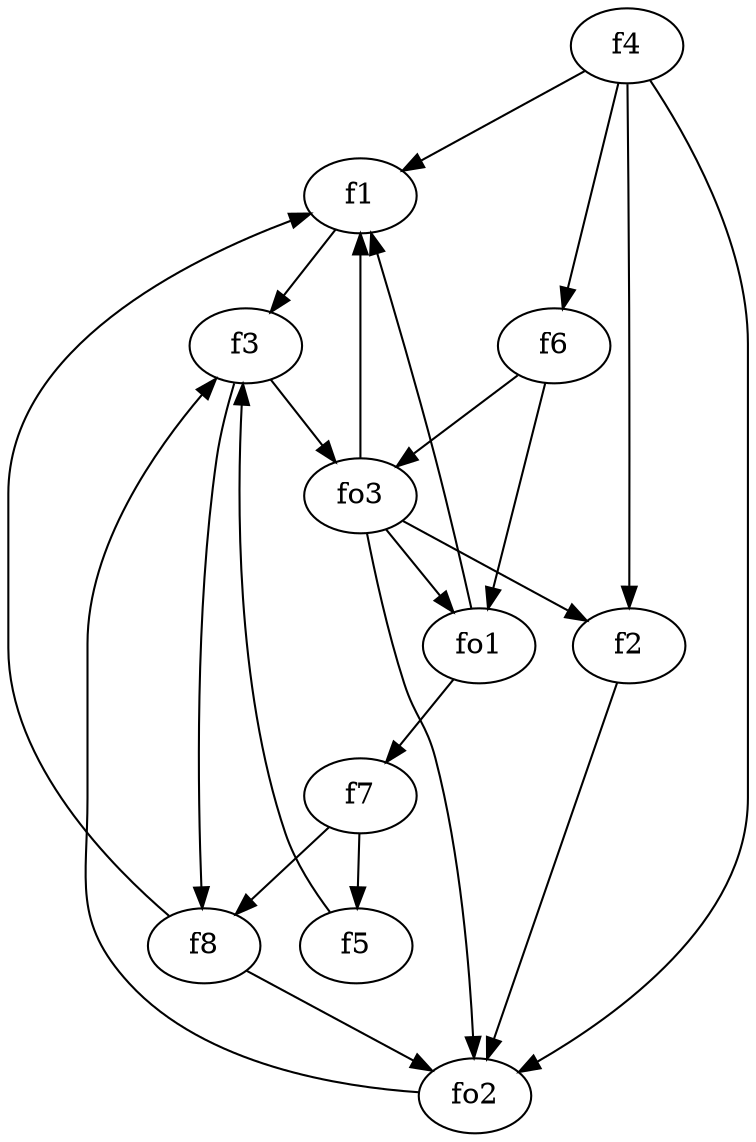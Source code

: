 strict digraph  {
f1;
f2;
f3;
f4;
f5;
f6;
f7;
f8;
fo1;
fo2;
fo3;
f1 -> f3  [weight=2];
f2 -> fo2  [weight=2];
f3 -> fo3  [weight=2];
f3 -> f8  [weight=2];
f4 -> f2  [weight=2];
f4 -> f6  [weight=2];
f4 -> f1  [weight=2];
f4 -> fo2  [weight=2];
f5 -> f3  [weight=2];
f6 -> fo3  [weight=2];
f6 -> fo1  [weight=2];
f7 -> f5  [weight=2];
f7 -> f8  [weight=2];
f8 -> f1  [weight=2];
f8 -> fo2  [weight=2];
fo1 -> f1  [weight=2];
fo1 -> f7  [weight=2];
fo2 -> f3  [weight=2];
fo3 -> fo1  [weight=2];
fo3 -> f1  [weight=2];
fo3 -> f2  [weight=2];
fo3 -> fo2  [weight=2];
}
